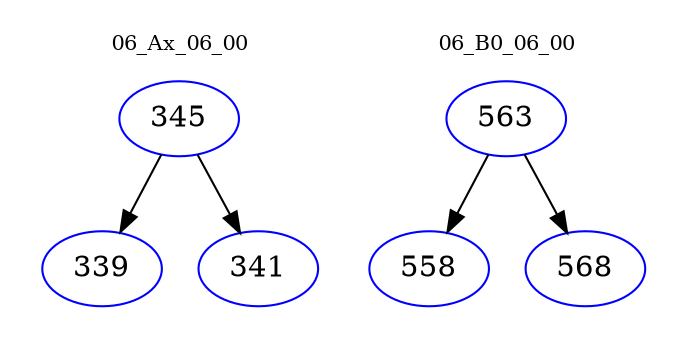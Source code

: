 digraph{
subgraph cluster_0 {
color = white
label = "06_Ax_06_00";
fontsize=10;
T0_345 [label="345", color="blue"]
T0_345 -> T0_339 [color="black"]
T0_339 [label="339", color="blue"]
T0_345 -> T0_341 [color="black"]
T0_341 [label="341", color="blue"]
}
subgraph cluster_1 {
color = white
label = "06_B0_06_00";
fontsize=10;
T1_563 [label="563", color="blue"]
T1_563 -> T1_558 [color="black"]
T1_558 [label="558", color="blue"]
T1_563 -> T1_568 [color="black"]
T1_568 [label="568", color="blue"]
}
}
